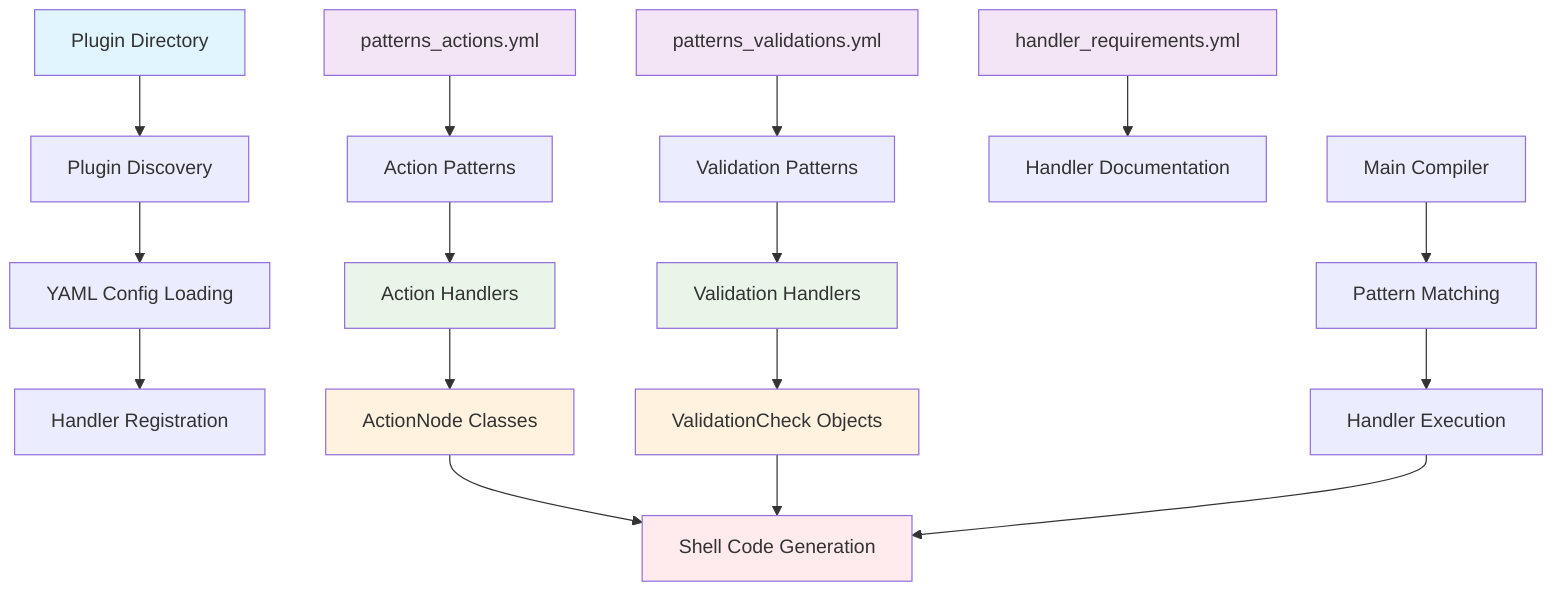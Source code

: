 graph TD
    A[Plugin Directory] --> B[Plugin Discovery]
    B --> C[YAML Config Loading]
    C --> D[Handler Registration]
    
    E[patterns_actions.yml] --> F[Action Patterns]
    G[patterns_validations.yml] --> H[Validation Patterns]
    I[handler_requirements.yml] --> J[Handler Documentation]
    
    F --> K[Action Handlers]
    H --> L[Validation Handlers]
    
    K --> M[ActionNode Classes]
    L --> N[ValidationCheck Objects]
    
    M --> O[Shell Code Generation]
    N --> O
    
    P[Main Compiler] --> Q[Pattern Matching]
    Q --> R[Handler Execution]
    R --> O
    
    style A fill:#e1f5fe
    style E fill:#f3e5f5
    style G fill:#f3e5f5
    style I fill:#f3e5f5
    style K fill:#e8f5e8
    style L fill:#e8f5e8
    style M fill:#fff3e0
    style N fill:#fff3e0
    style O fill:#ffebee